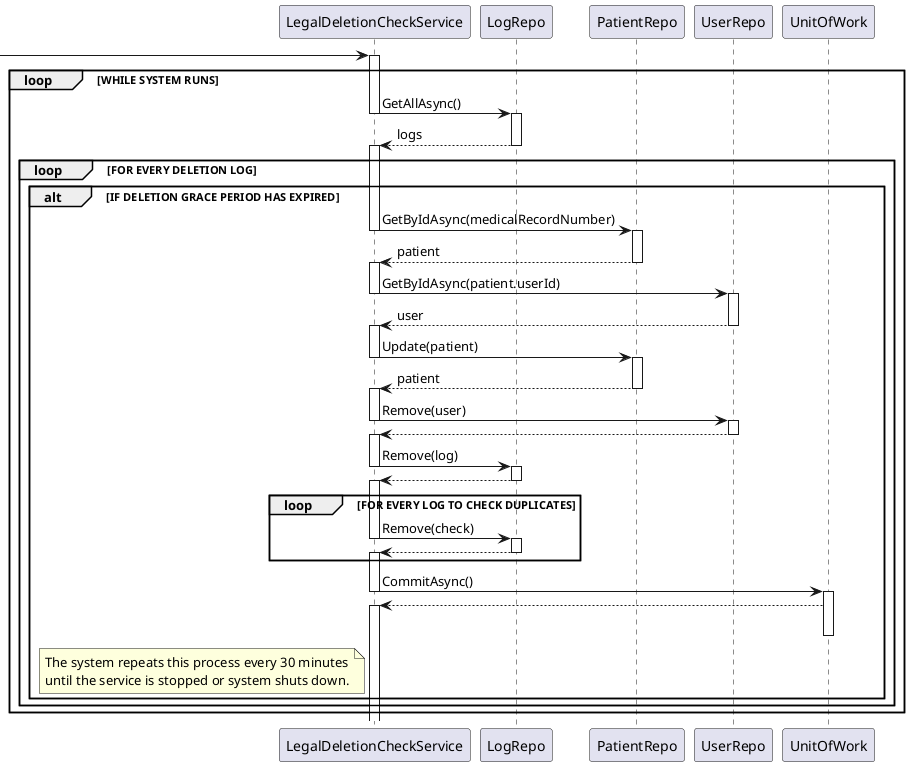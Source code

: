 @startuml
'https://plantuml.com/object-diagram

participant LegalDeletionCheckService as lSvc
participant LogRepo as logSvc
participant PatientRepo as patSvc
participant UserRepo as userSvc
participant UnitOfWork as uow

-> lSvc

loop WHILE SYSTEM RUNS
activate lSvc
lSvc -> logSvc : GetAllAsync()
deactivate lSvc

activate logSvc
logSvc --> lSvc : logs
deactivate logSvc

activate lSvc

LOOP FOR EVERY DELETION LOG
alt IF DELETION GRACE PERIOD HAS EXPIRED

lSvc -> patSvc : GetByIdAsync(medicalRecordNumber)
deactivate lSvc
activate patSvc

patSvc --> lSvc : patient
deactivate patSvc

activate lSvc
lSvc -> userSvc : GetByIdAsync(patient.userId)
deactivate lSvc
activate userSvc

userSvc --> lSvc : user
deactivate userSvc

activate lSvc
lSvc -> patSvc : Update(patient)
deactivate lSvc
activate patSvc
patSvc --> lSvc : patient
deactivate patSvc

activate lSvc
lSvc -> userSvc : Remove(user)
deactivate lSvc
activate userSvc
userSvc --> lSvc
deactivate userSvc

activate lSvc
lSvc -> logSvc : Remove(log)
deactivate lSvc
activate logSvc
logSvc --> lSvc
deactivate logSvc

loop FOR EVERY LOG TO CHECK DUPLICATES
activate lSvc
lSvc -> logSvc : Remove(check)
deactivate lSvc
activate logSvc
logSvc --> lSvc
deactivate logSvc
activate lSvc
end

activate lSvc
lSvc -> uow : CommitAsync()
deactivate lSvc
activate uow

uow --> lSvc
activate lSvc
deactivate uow
note left of lSvc
  The system repeats this process every 30 minutes
  until the service is stopped or system shuts down.
end note

end
end LOOP

END LOOP
@enduml
